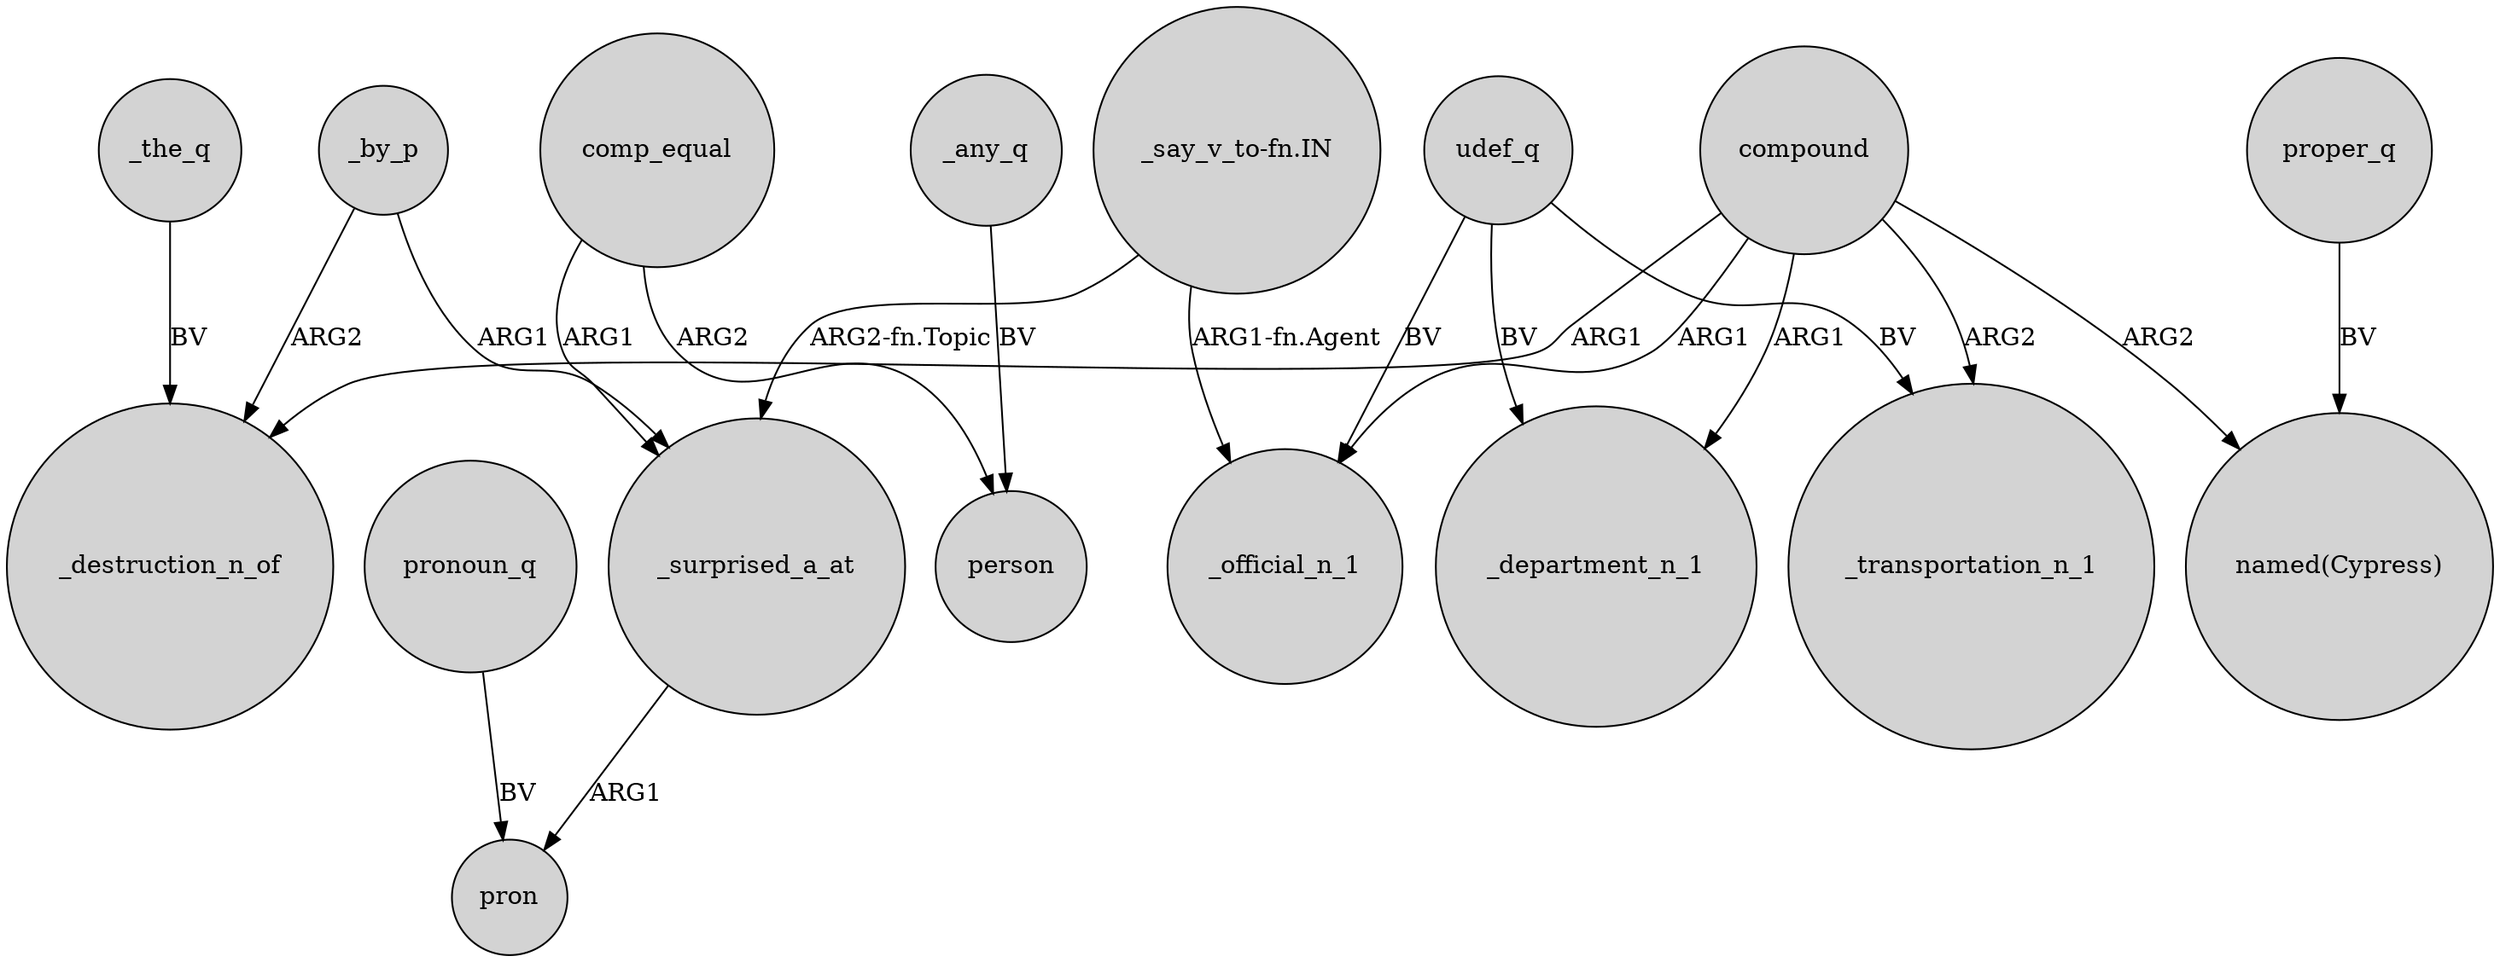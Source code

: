 digraph {
	node [shape=circle style=filled]
	"_say_v_to-fn.IN" -> _surprised_a_at [label="ARG2-fn.Topic"]
	udef_q -> _department_n_1 [label=BV]
	udef_q -> _transportation_n_1 [label=BV]
	"_say_v_to-fn.IN" -> _official_n_1 [label="ARG1-fn.Agent"]
	compound -> _transportation_n_1 [label=ARG2]
	compound -> _department_n_1 [label=ARG1]
	compound -> _destruction_n_of [label=ARG1]
	_the_q -> _destruction_n_of [label=BV]
	_by_p -> _surprised_a_at [label=ARG1]
	compound -> "named(Cypress)" [label=ARG2]
	_by_p -> _destruction_n_of [label=ARG2]
	pronoun_q -> pron [label=BV]
	udef_q -> _official_n_1 [label=BV]
	proper_q -> "named(Cypress)" [label=BV]
	_surprised_a_at -> pron [label=ARG1]
	compound -> _official_n_1 [label=ARG1]
	comp_equal -> _surprised_a_at [label=ARG1]
	_any_q -> person [label=BV]
	comp_equal -> person [label=ARG2]
}
